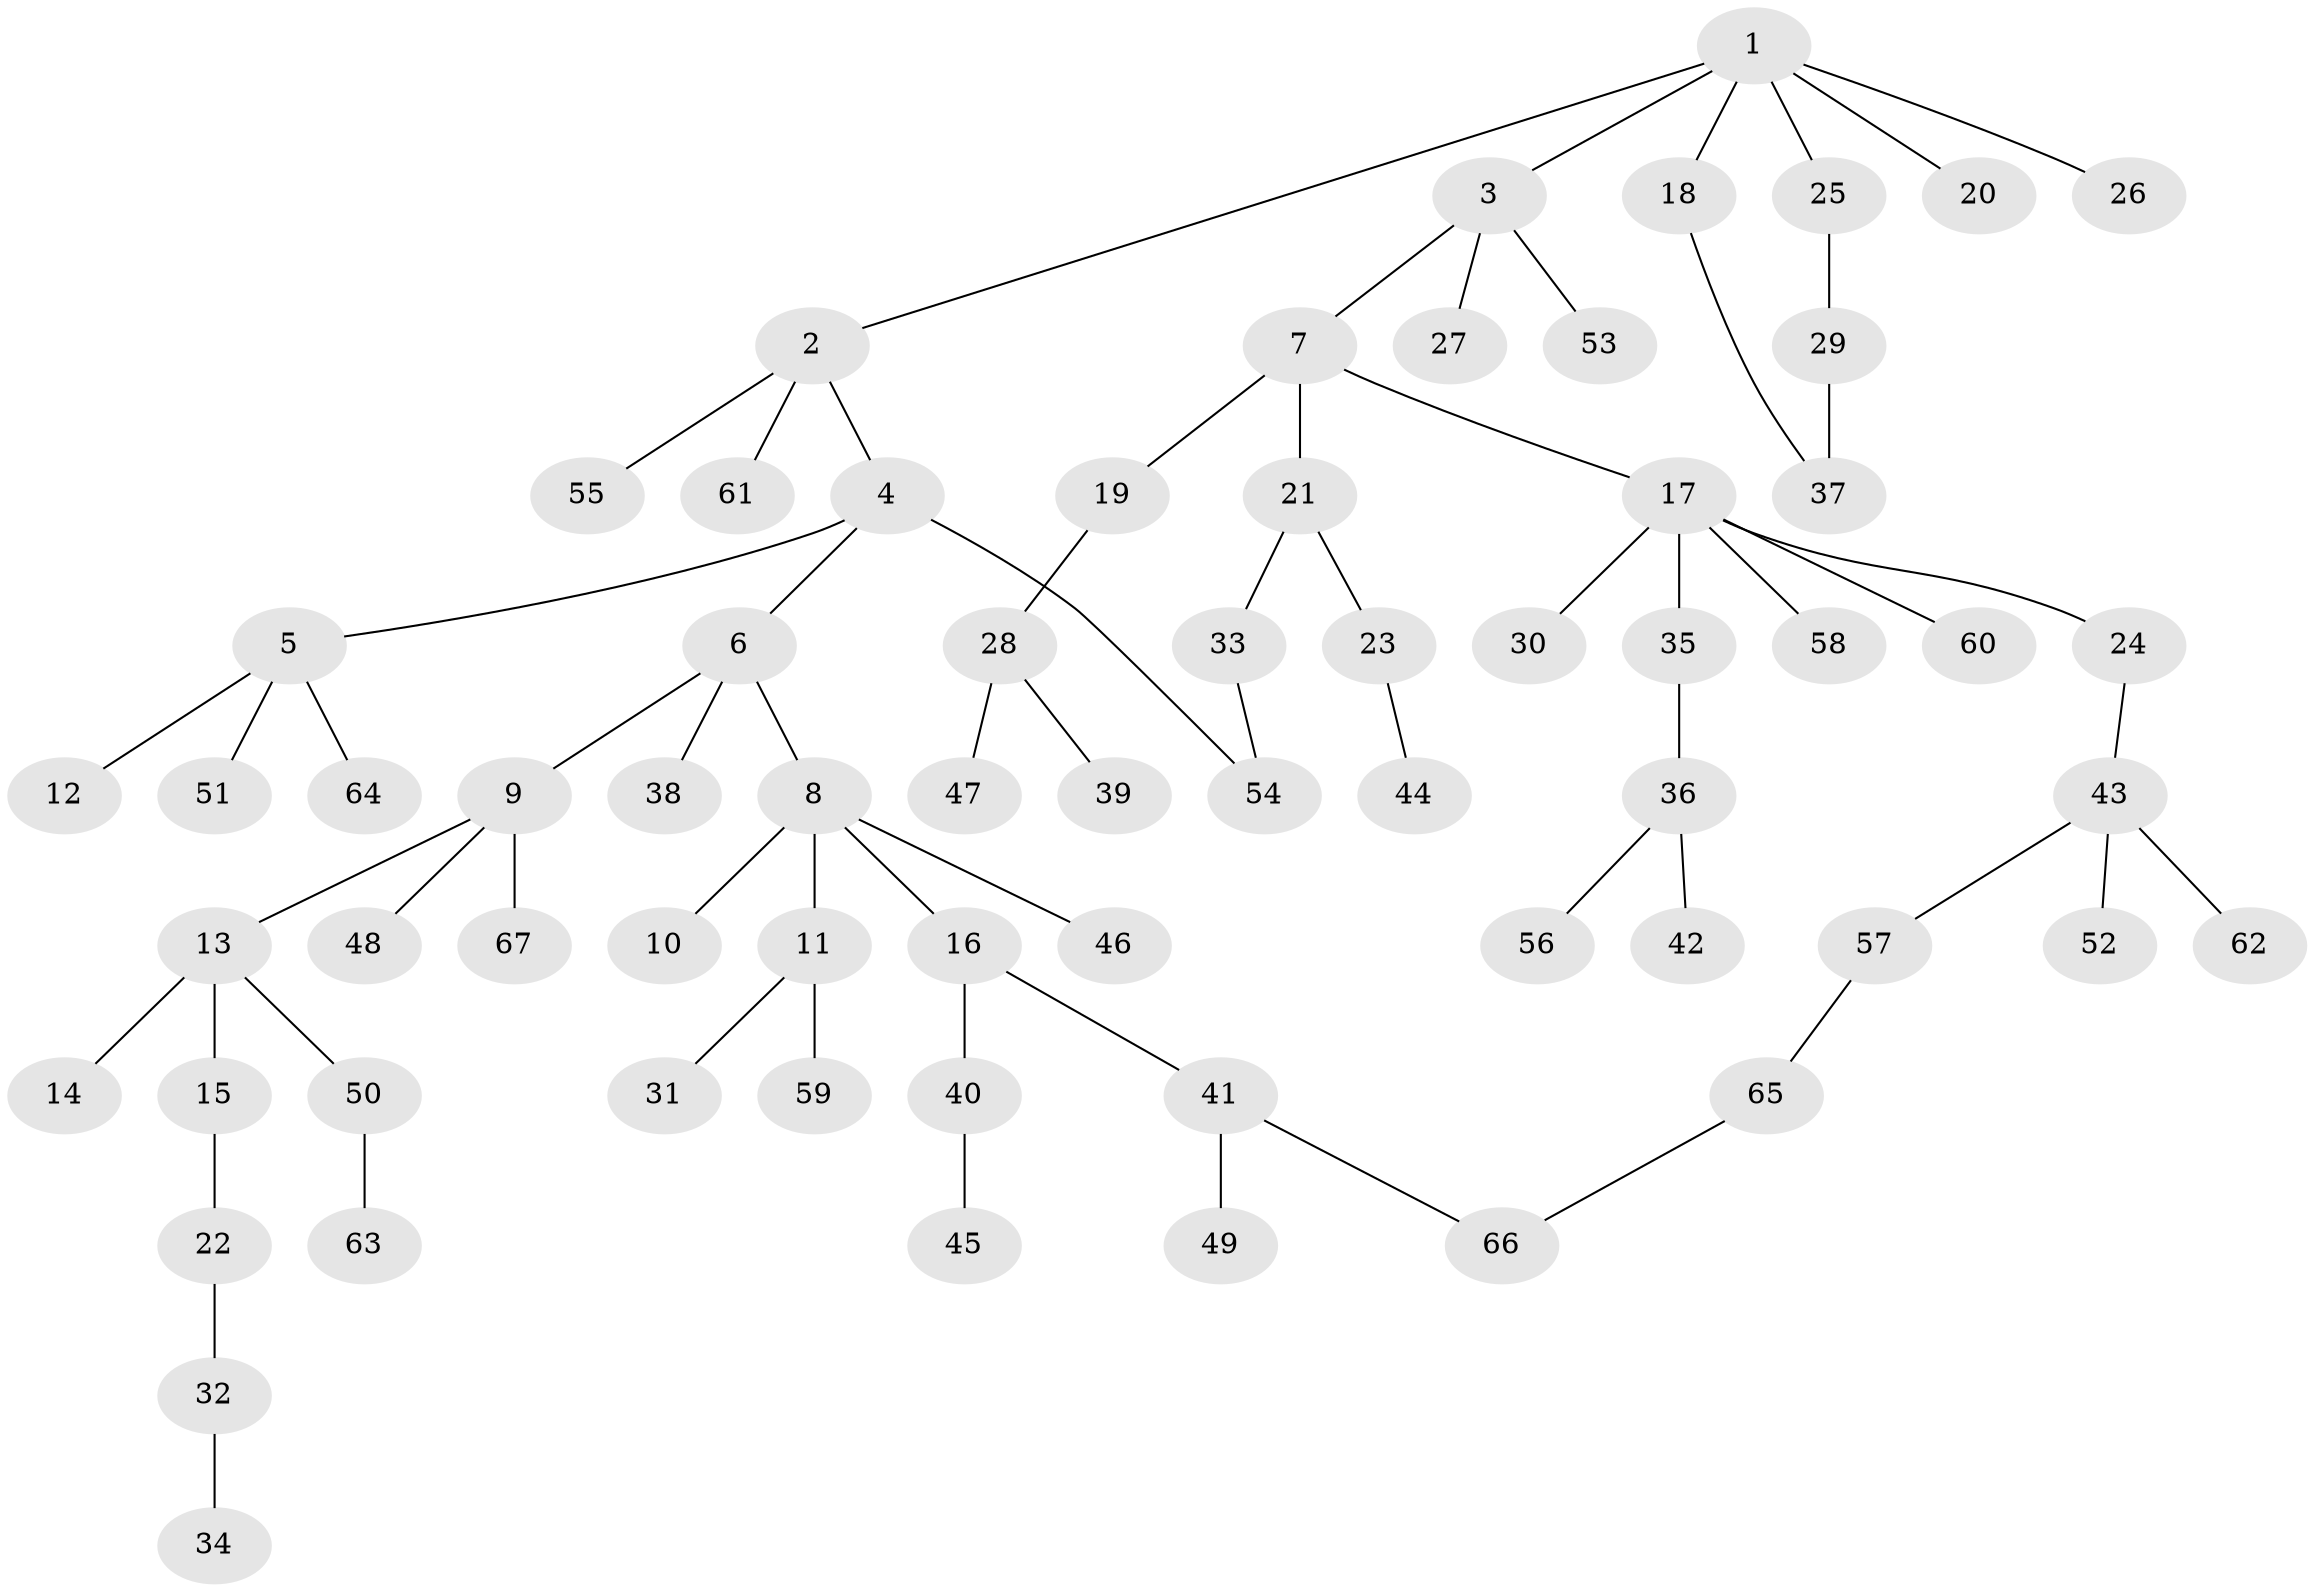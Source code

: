 // original degree distribution, {6: 0.009174311926605505, 5: 0.09174311926605505, 4: 0.045871559633027525, 2: 0.24770642201834864, 3: 0.09174311926605505, 1: 0.5045871559633027, 7: 0.009174311926605505}
// Generated by graph-tools (version 1.1) at 2025/48/03/04/25 22:48:44]
// undirected, 67 vertices, 69 edges
graph export_dot {
  node [color=gray90,style=filled];
  1;
  2;
  3;
  4;
  5;
  6;
  7;
  8;
  9;
  10;
  11;
  12;
  13;
  14;
  15;
  16;
  17;
  18;
  19;
  20;
  21;
  22;
  23;
  24;
  25;
  26;
  27;
  28;
  29;
  30;
  31;
  32;
  33;
  34;
  35;
  36;
  37;
  38;
  39;
  40;
  41;
  42;
  43;
  44;
  45;
  46;
  47;
  48;
  49;
  50;
  51;
  52;
  53;
  54;
  55;
  56;
  57;
  58;
  59;
  60;
  61;
  62;
  63;
  64;
  65;
  66;
  67;
  1 -- 2 [weight=1.0];
  1 -- 3 [weight=1.0];
  1 -- 18 [weight=1.0];
  1 -- 20 [weight=1.0];
  1 -- 25 [weight=1.0];
  1 -- 26 [weight=1.0];
  2 -- 4 [weight=1.0];
  2 -- 55 [weight=1.0];
  2 -- 61 [weight=1.0];
  3 -- 7 [weight=1.0];
  3 -- 27 [weight=1.0];
  3 -- 53 [weight=1.0];
  4 -- 5 [weight=1.0];
  4 -- 6 [weight=1.0];
  4 -- 54 [weight=1.0];
  5 -- 12 [weight=1.0];
  5 -- 51 [weight=1.0];
  5 -- 64 [weight=1.0];
  6 -- 8 [weight=1.0];
  6 -- 9 [weight=1.0];
  6 -- 38 [weight=1.0];
  7 -- 17 [weight=1.0];
  7 -- 19 [weight=1.0];
  7 -- 21 [weight=1.0];
  8 -- 10 [weight=1.0];
  8 -- 11 [weight=1.0];
  8 -- 16 [weight=1.0];
  8 -- 46 [weight=2.0];
  9 -- 13 [weight=1.0];
  9 -- 48 [weight=1.0];
  9 -- 67 [weight=1.0];
  11 -- 31 [weight=1.0];
  11 -- 59 [weight=1.0];
  13 -- 14 [weight=1.0];
  13 -- 15 [weight=1.0];
  13 -- 50 [weight=1.0];
  15 -- 22 [weight=1.0];
  16 -- 40 [weight=1.0];
  16 -- 41 [weight=1.0];
  17 -- 24 [weight=1.0];
  17 -- 30 [weight=1.0];
  17 -- 35 [weight=1.0];
  17 -- 58 [weight=1.0];
  17 -- 60 [weight=1.0];
  18 -- 37 [weight=1.0];
  19 -- 28 [weight=1.0];
  21 -- 23 [weight=1.0];
  21 -- 33 [weight=1.0];
  22 -- 32 [weight=1.0];
  23 -- 44 [weight=1.0];
  24 -- 43 [weight=1.0];
  25 -- 29 [weight=3.0];
  28 -- 39 [weight=1.0];
  28 -- 47 [weight=1.0];
  29 -- 37 [weight=1.0];
  32 -- 34 [weight=4.0];
  33 -- 54 [weight=1.0];
  35 -- 36 [weight=1.0];
  36 -- 42 [weight=1.0];
  36 -- 56 [weight=1.0];
  40 -- 45 [weight=1.0];
  41 -- 49 [weight=1.0];
  41 -- 66 [weight=1.0];
  43 -- 52 [weight=1.0];
  43 -- 57 [weight=1.0];
  43 -- 62 [weight=1.0];
  50 -- 63 [weight=1.0];
  57 -- 65 [weight=1.0];
  65 -- 66 [weight=1.0];
}
